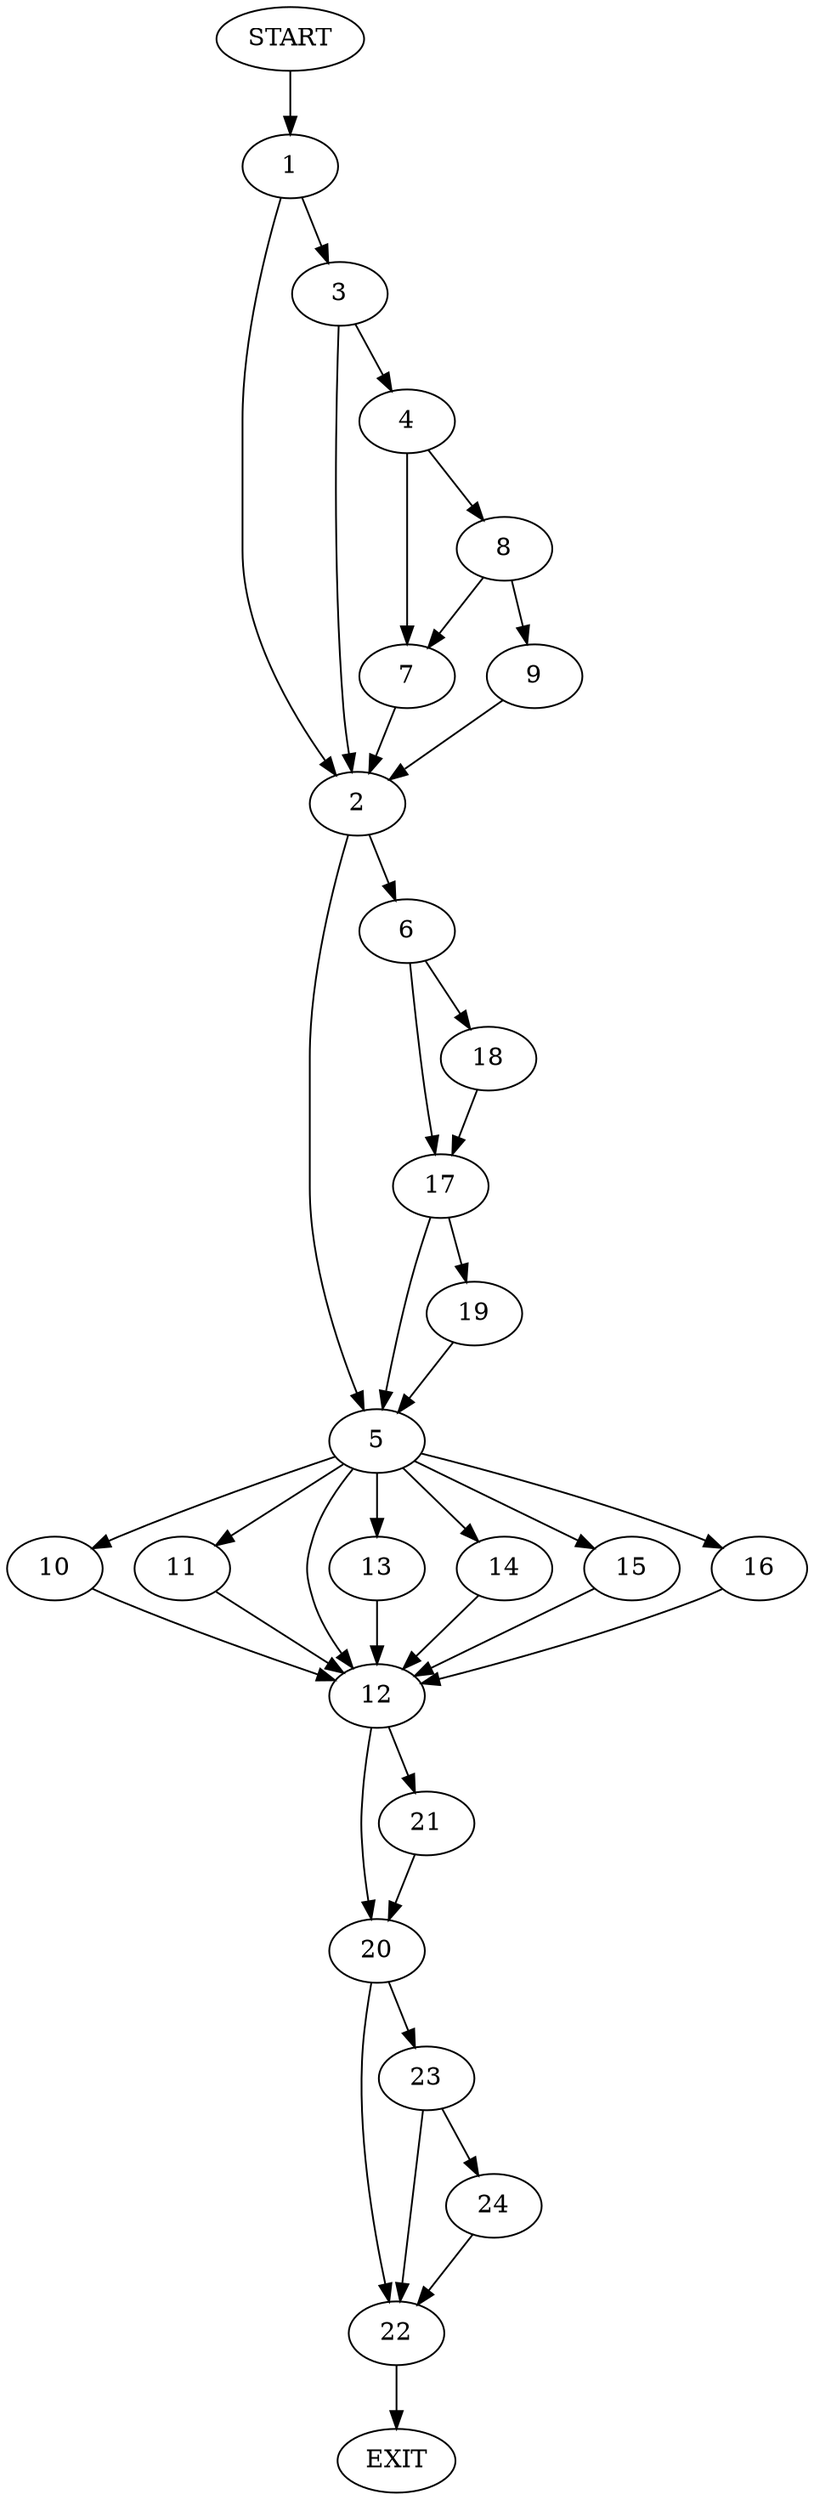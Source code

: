 digraph {
0 [label="START"]
25 [label="EXIT"]
0 -> 1
1 -> 2
1 -> 3
3 -> 2
3 -> 4
2 -> 5
2 -> 6
4 -> 7
4 -> 8
7 -> 2
8 -> 7
8 -> 9
9 -> 2
5 -> 10
5 -> 11
5 -> 12
5 -> 13
5 -> 14
5 -> 15
5 -> 16
6 -> 17
6 -> 18
17 -> 5
17 -> 19
18 -> 17
19 -> 5
15 -> 12
16 -> 12
10 -> 12
12 -> 20
12 -> 21
14 -> 12
13 -> 12
11 -> 12
21 -> 20
20 -> 22
20 -> 23
23 -> 22
23 -> 24
22 -> 25
24 -> 22
}

